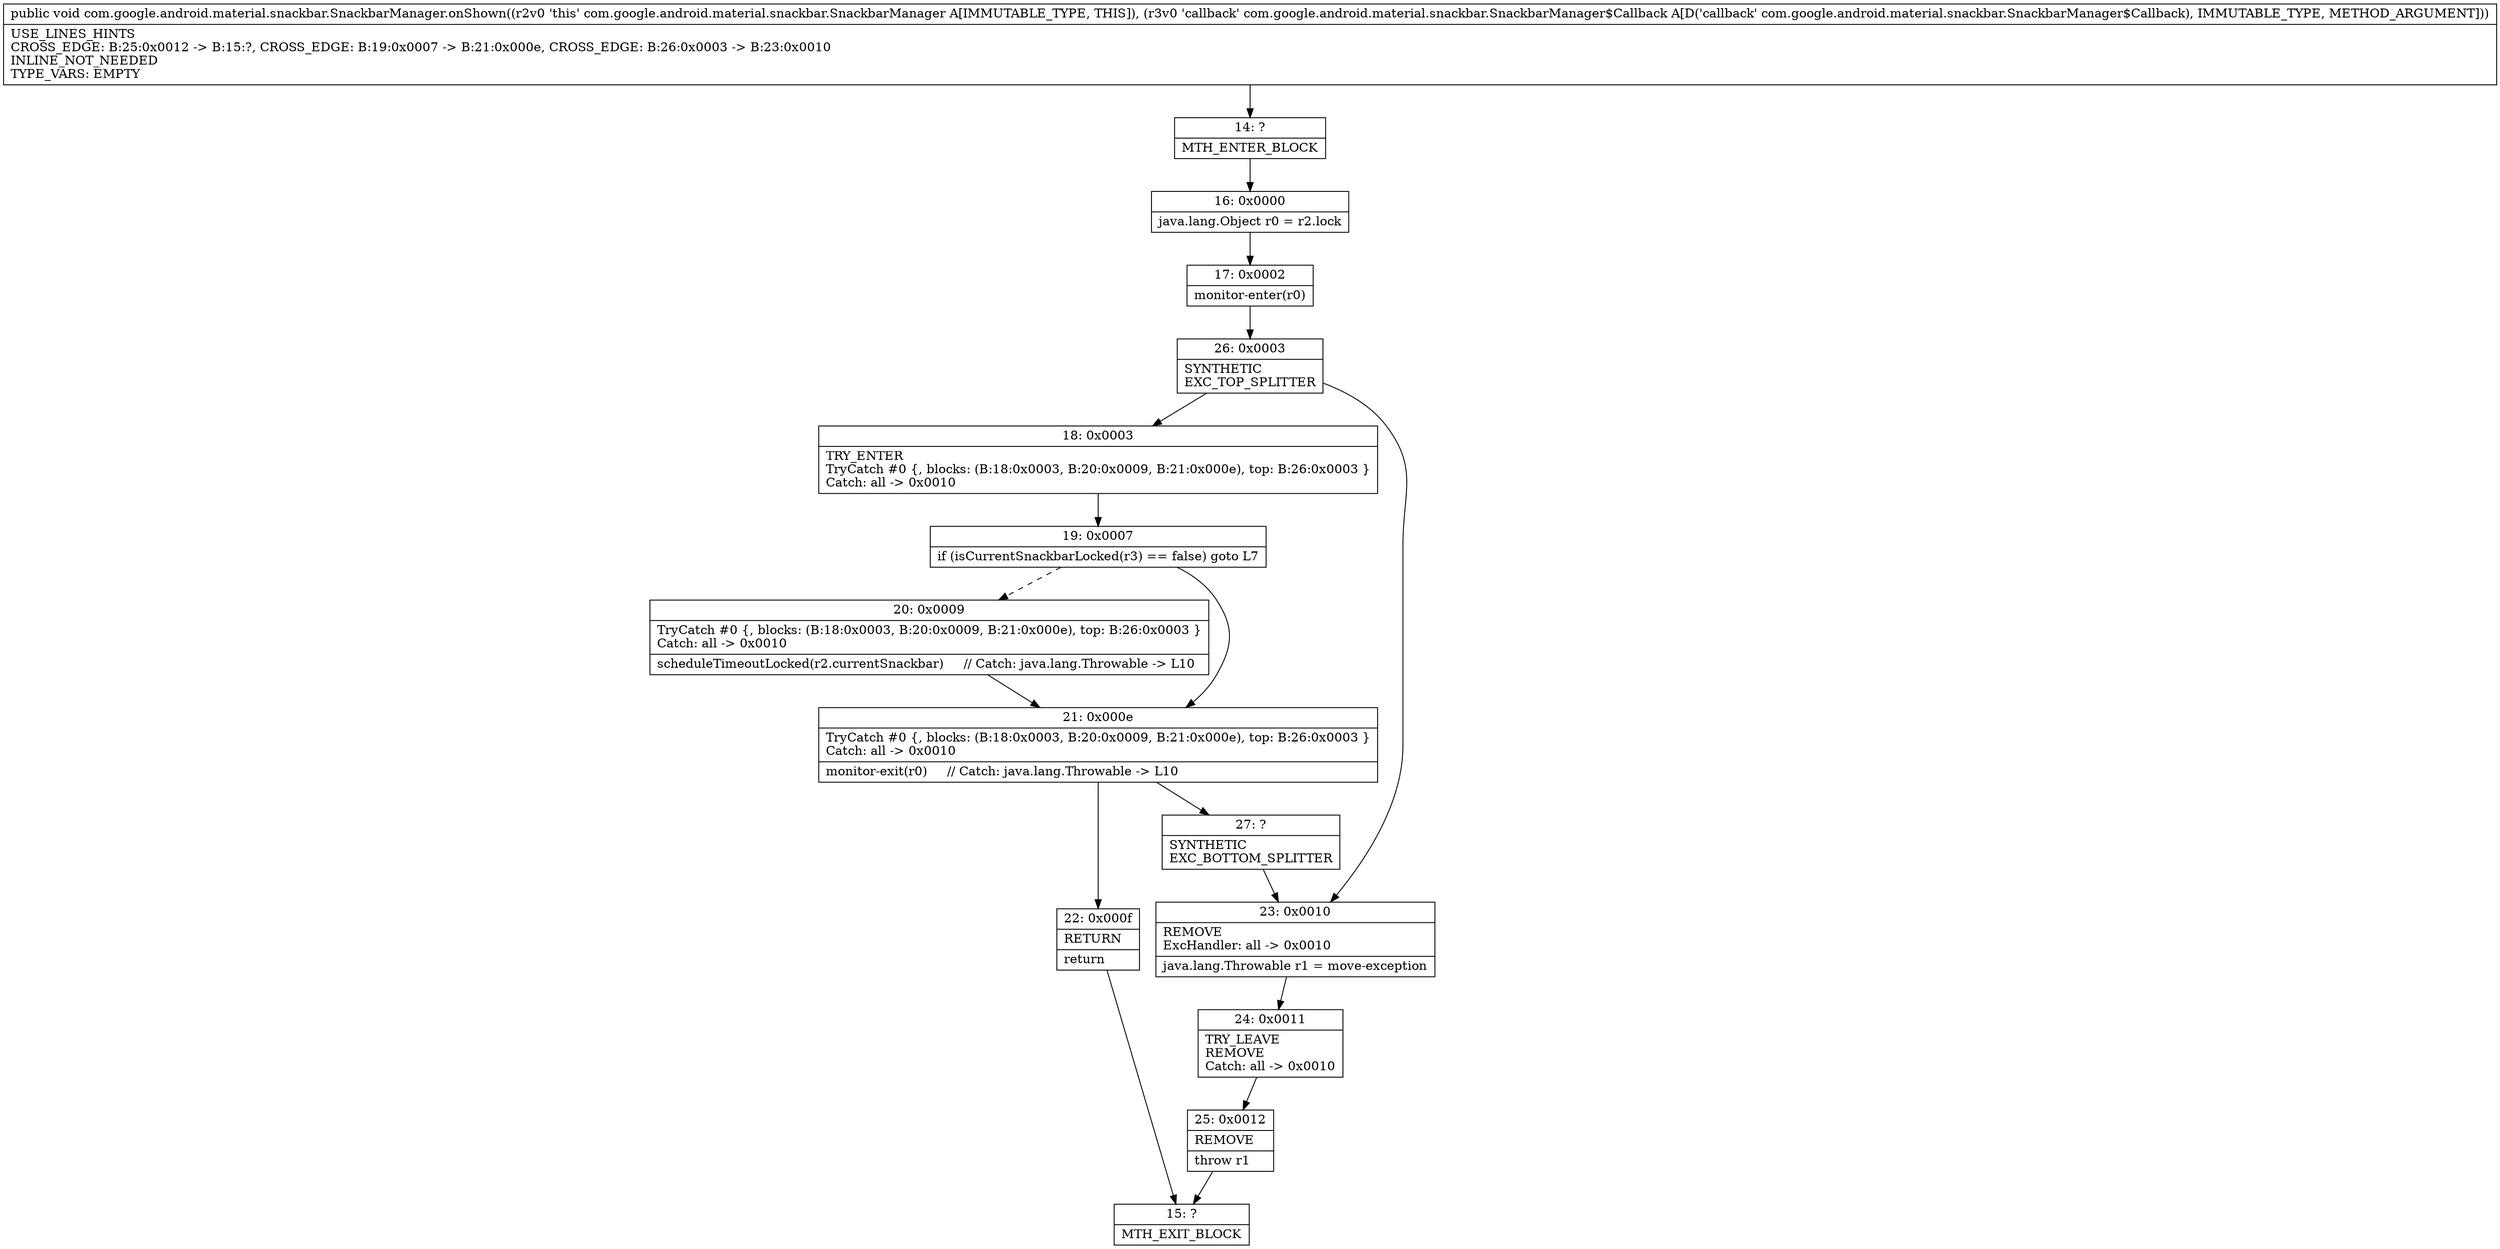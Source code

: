digraph "CFG forcom.google.android.material.snackbar.SnackbarManager.onShown(Lcom\/google\/android\/material\/snackbar\/SnackbarManager$Callback;)V" {
Node_14 [shape=record,label="{14\:\ ?|MTH_ENTER_BLOCK\l}"];
Node_16 [shape=record,label="{16\:\ 0x0000|java.lang.Object r0 = r2.lock\l}"];
Node_17 [shape=record,label="{17\:\ 0x0002|monitor\-enter(r0)\l}"];
Node_26 [shape=record,label="{26\:\ 0x0003|SYNTHETIC\lEXC_TOP_SPLITTER\l}"];
Node_18 [shape=record,label="{18\:\ 0x0003|TRY_ENTER\lTryCatch #0 \{, blocks: (B:18:0x0003, B:20:0x0009, B:21:0x000e), top: B:26:0x0003 \}\lCatch: all \-\> 0x0010\l}"];
Node_19 [shape=record,label="{19\:\ 0x0007|if (isCurrentSnackbarLocked(r3) == false) goto L7\l}"];
Node_20 [shape=record,label="{20\:\ 0x0009|TryCatch #0 \{, blocks: (B:18:0x0003, B:20:0x0009, B:21:0x000e), top: B:26:0x0003 \}\lCatch: all \-\> 0x0010\l|scheduleTimeoutLocked(r2.currentSnackbar)     \/\/ Catch: java.lang.Throwable \-\> L10\l}"];
Node_21 [shape=record,label="{21\:\ 0x000e|TryCatch #0 \{, blocks: (B:18:0x0003, B:20:0x0009, B:21:0x000e), top: B:26:0x0003 \}\lCatch: all \-\> 0x0010\l|monitor\-exit(r0)     \/\/ Catch: java.lang.Throwable \-\> L10\l}"];
Node_22 [shape=record,label="{22\:\ 0x000f|RETURN\l|return\l}"];
Node_15 [shape=record,label="{15\:\ ?|MTH_EXIT_BLOCK\l}"];
Node_27 [shape=record,label="{27\:\ ?|SYNTHETIC\lEXC_BOTTOM_SPLITTER\l}"];
Node_23 [shape=record,label="{23\:\ 0x0010|REMOVE\lExcHandler: all \-\> 0x0010\l|java.lang.Throwable r1 = move\-exception\l}"];
Node_24 [shape=record,label="{24\:\ 0x0011|TRY_LEAVE\lREMOVE\lCatch: all \-\> 0x0010\l}"];
Node_25 [shape=record,label="{25\:\ 0x0012|REMOVE\l|throw r1\l}"];
MethodNode[shape=record,label="{public void com.google.android.material.snackbar.SnackbarManager.onShown((r2v0 'this' com.google.android.material.snackbar.SnackbarManager A[IMMUTABLE_TYPE, THIS]), (r3v0 'callback' com.google.android.material.snackbar.SnackbarManager$Callback A[D('callback' com.google.android.material.snackbar.SnackbarManager$Callback), IMMUTABLE_TYPE, METHOD_ARGUMENT]))  | USE_LINES_HINTS\lCROSS_EDGE: B:25:0x0012 \-\> B:15:?, CROSS_EDGE: B:19:0x0007 \-\> B:21:0x000e, CROSS_EDGE: B:26:0x0003 \-\> B:23:0x0010\lINLINE_NOT_NEEDED\lTYPE_VARS: EMPTY\l}"];
MethodNode -> Node_14;Node_14 -> Node_16;
Node_16 -> Node_17;
Node_17 -> Node_26;
Node_26 -> Node_18;
Node_26 -> Node_23;
Node_18 -> Node_19;
Node_19 -> Node_20[style=dashed];
Node_19 -> Node_21;
Node_20 -> Node_21;
Node_21 -> Node_22;
Node_21 -> Node_27;
Node_22 -> Node_15;
Node_27 -> Node_23;
Node_23 -> Node_24;
Node_24 -> Node_25;
Node_25 -> Node_15;
}

